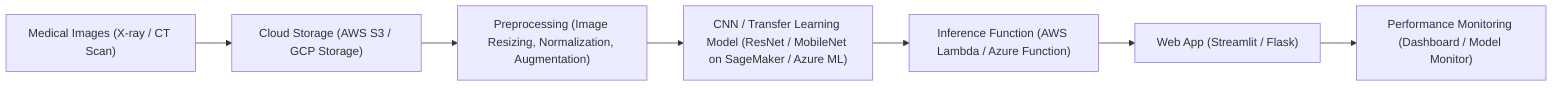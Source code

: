 graph LR
    A["Medical Images (X-ray / CT Scan)"] --> B["Cloud Storage (AWS S3 / GCP Storage)"]
    B --> C["Preprocessing (Image Resizing, Normalization, Augmentation)"]
    C --> D["CNN / Transfer Learning Model (ResNet / MobileNet on SageMaker / Azure ML)"]
    D --> E["Inference Function (AWS Lambda / Azure Function)"]
    E --> F["Web App (Streamlit / Flask)"]
    F --> G["Performance Monitoring (Dashboard / Model Monitor)"]